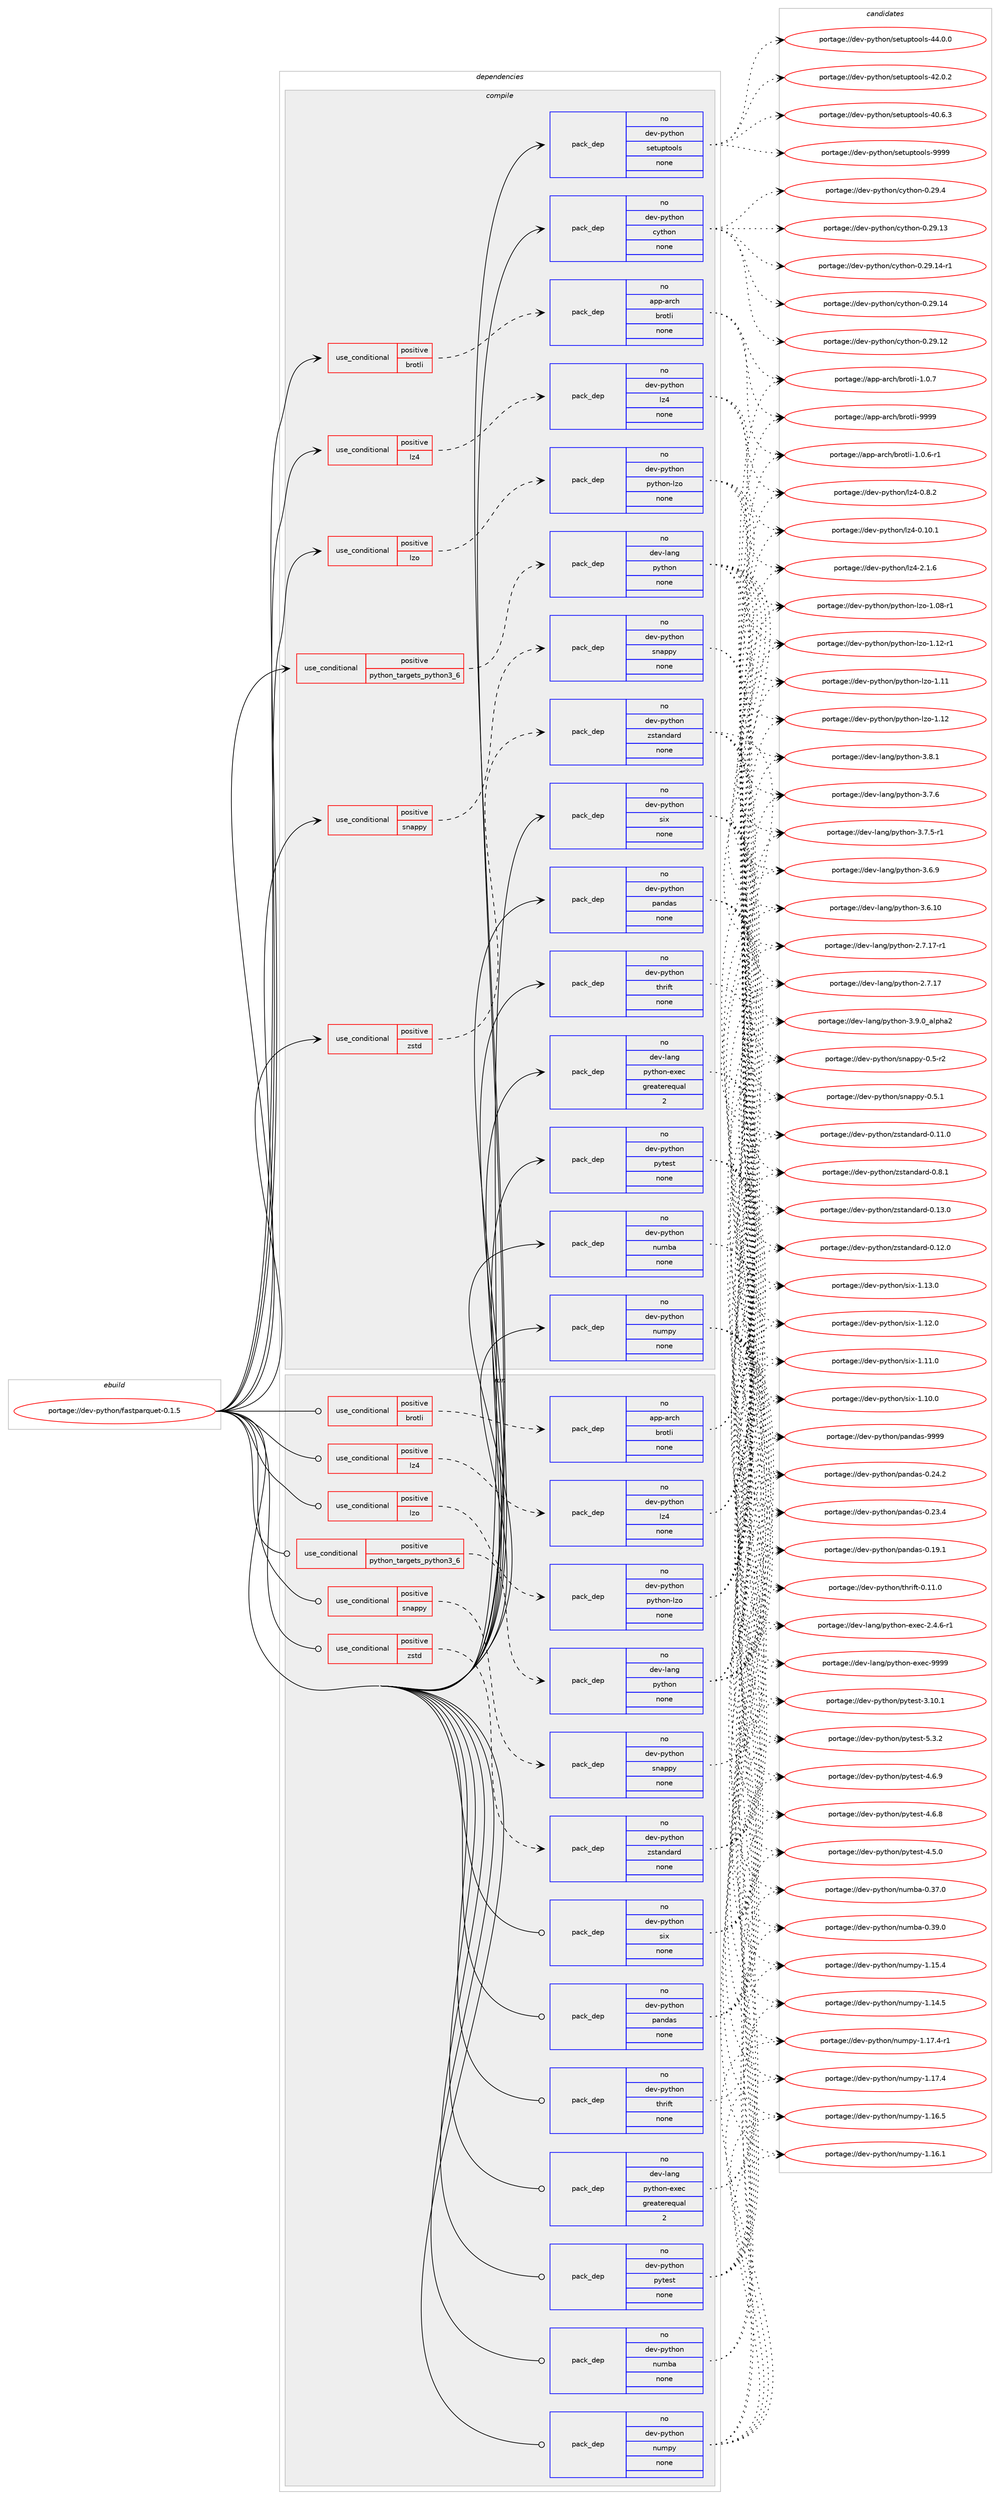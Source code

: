 digraph prolog {

# *************
# Graph options
# *************

newrank=true;
concentrate=true;
compound=true;
graph [rankdir=LR,fontname=Helvetica,fontsize=10,ranksep=1.5];#, ranksep=2.5, nodesep=0.2];
edge  [arrowhead=vee];
node  [fontname=Helvetica,fontsize=10];

# **********
# The ebuild
# **********

subgraph cluster_leftcol {
color=gray;
rank=same;
label=<<i>ebuild</i>>;
id [label="portage://dev-python/fastparquet-0.1.5", color=red, width=4, href="../dev-python/fastparquet-0.1.5.svg"];
}

# ****************
# The dependencies
# ****************

subgraph cluster_midcol {
color=gray;
label=<<i>dependencies</i>>;
subgraph cluster_compile {
fillcolor="#eeeeee";
style=filled;
label=<<i>compile</i>>;
subgraph cond116133 {
dependency461760 [label=<<TABLE BORDER="0" CELLBORDER="1" CELLSPACING="0" CELLPADDING="4"><TR><TD ROWSPAN="3" CELLPADDING="10">use_conditional</TD></TR><TR><TD>positive</TD></TR><TR><TD>brotli</TD></TR></TABLE>>, shape=none, color=red];
subgraph pack340637 {
dependency461761 [label=<<TABLE BORDER="0" CELLBORDER="1" CELLSPACING="0" CELLPADDING="4" WIDTH="220"><TR><TD ROWSPAN="6" CELLPADDING="30">pack_dep</TD></TR><TR><TD WIDTH="110">no</TD></TR><TR><TD>app-arch</TD></TR><TR><TD>brotli</TD></TR><TR><TD>none</TD></TR><TR><TD></TD></TR></TABLE>>, shape=none, color=blue];
}
dependency461760:e -> dependency461761:w [weight=20,style="dashed",arrowhead="vee"];
}
id:e -> dependency461760:w [weight=20,style="solid",arrowhead="vee"];
subgraph cond116134 {
dependency461762 [label=<<TABLE BORDER="0" CELLBORDER="1" CELLSPACING="0" CELLPADDING="4"><TR><TD ROWSPAN="3" CELLPADDING="10">use_conditional</TD></TR><TR><TD>positive</TD></TR><TR><TD>lz4</TD></TR></TABLE>>, shape=none, color=red];
subgraph pack340638 {
dependency461763 [label=<<TABLE BORDER="0" CELLBORDER="1" CELLSPACING="0" CELLPADDING="4" WIDTH="220"><TR><TD ROWSPAN="6" CELLPADDING="30">pack_dep</TD></TR><TR><TD WIDTH="110">no</TD></TR><TR><TD>dev-python</TD></TR><TR><TD>lz4</TD></TR><TR><TD>none</TD></TR><TR><TD></TD></TR></TABLE>>, shape=none, color=blue];
}
dependency461762:e -> dependency461763:w [weight=20,style="dashed",arrowhead="vee"];
}
id:e -> dependency461762:w [weight=20,style="solid",arrowhead="vee"];
subgraph cond116135 {
dependency461764 [label=<<TABLE BORDER="0" CELLBORDER="1" CELLSPACING="0" CELLPADDING="4"><TR><TD ROWSPAN="3" CELLPADDING="10">use_conditional</TD></TR><TR><TD>positive</TD></TR><TR><TD>lzo</TD></TR></TABLE>>, shape=none, color=red];
subgraph pack340639 {
dependency461765 [label=<<TABLE BORDER="0" CELLBORDER="1" CELLSPACING="0" CELLPADDING="4" WIDTH="220"><TR><TD ROWSPAN="6" CELLPADDING="30">pack_dep</TD></TR><TR><TD WIDTH="110">no</TD></TR><TR><TD>dev-python</TD></TR><TR><TD>python-lzo</TD></TR><TR><TD>none</TD></TR><TR><TD></TD></TR></TABLE>>, shape=none, color=blue];
}
dependency461764:e -> dependency461765:w [weight=20,style="dashed",arrowhead="vee"];
}
id:e -> dependency461764:w [weight=20,style="solid",arrowhead="vee"];
subgraph cond116136 {
dependency461766 [label=<<TABLE BORDER="0" CELLBORDER="1" CELLSPACING="0" CELLPADDING="4"><TR><TD ROWSPAN="3" CELLPADDING="10">use_conditional</TD></TR><TR><TD>positive</TD></TR><TR><TD>python_targets_python3_6</TD></TR></TABLE>>, shape=none, color=red];
subgraph pack340640 {
dependency461767 [label=<<TABLE BORDER="0" CELLBORDER="1" CELLSPACING="0" CELLPADDING="4" WIDTH="220"><TR><TD ROWSPAN="6" CELLPADDING="30">pack_dep</TD></TR><TR><TD WIDTH="110">no</TD></TR><TR><TD>dev-lang</TD></TR><TR><TD>python</TD></TR><TR><TD>none</TD></TR><TR><TD></TD></TR></TABLE>>, shape=none, color=blue];
}
dependency461766:e -> dependency461767:w [weight=20,style="dashed",arrowhead="vee"];
}
id:e -> dependency461766:w [weight=20,style="solid",arrowhead="vee"];
subgraph cond116137 {
dependency461768 [label=<<TABLE BORDER="0" CELLBORDER="1" CELLSPACING="0" CELLPADDING="4"><TR><TD ROWSPAN="3" CELLPADDING="10">use_conditional</TD></TR><TR><TD>positive</TD></TR><TR><TD>snappy</TD></TR></TABLE>>, shape=none, color=red];
subgraph pack340641 {
dependency461769 [label=<<TABLE BORDER="0" CELLBORDER="1" CELLSPACING="0" CELLPADDING="4" WIDTH="220"><TR><TD ROWSPAN="6" CELLPADDING="30">pack_dep</TD></TR><TR><TD WIDTH="110">no</TD></TR><TR><TD>dev-python</TD></TR><TR><TD>snappy</TD></TR><TR><TD>none</TD></TR><TR><TD></TD></TR></TABLE>>, shape=none, color=blue];
}
dependency461768:e -> dependency461769:w [weight=20,style="dashed",arrowhead="vee"];
}
id:e -> dependency461768:w [weight=20,style="solid",arrowhead="vee"];
subgraph cond116138 {
dependency461770 [label=<<TABLE BORDER="0" CELLBORDER="1" CELLSPACING="0" CELLPADDING="4"><TR><TD ROWSPAN="3" CELLPADDING="10">use_conditional</TD></TR><TR><TD>positive</TD></TR><TR><TD>zstd</TD></TR></TABLE>>, shape=none, color=red];
subgraph pack340642 {
dependency461771 [label=<<TABLE BORDER="0" CELLBORDER="1" CELLSPACING="0" CELLPADDING="4" WIDTH="220"><TR><TD ROWSPAN="6" CELLPADDING="30">pack_dep</TD></TR><TR><TD WIDTH="110">no</TD></TR><TR><TD>dev-python</TD></TR><TR><TD>zstandard</TD></TR><TR><TD>none</TD></TR><TR><TD></TD></TR></TABLE>>, shape=none, color=blue];
}
dependency461770:e -> dependency461771:w [weight=20,style="dashed",arrowhead="vee"];
}
id:e -> dependency461770:w [weight=20,style="solid",arrowhead="vee"];
subgraph pack340643 {
dependency461772 [label=<<TABLE BORDER="0" CELLBORDER="1" CELLSPACING="0" CELLPADDING="4" WIDTH="220"><TR><TD ROWSPAN="6" CELLPADDING="30">pack_dep</TD></TR><TR><TD WIDTH="110">no</TD></TR><TR><TD>dev-lang</TD></TR><TR><TD>python-exec</TD></TR><TR><TD>greaterequal</TD></TR><TR><TD>2</TD></TR></TABLE>>, shape=none, color=blue];
}
id:e -> dependency461772:w [weight=20,style="solid",arrowhead="vee"];
subgraph pack340644 {
dependency461773 [label=<<TABLE BORDER="0" CELLBORDER="1" CELLSPACING="0" CELLPADDING="4" WIDTH="220"><TR><TD ROWSPAN="6" CELLPADDING="30">pack_dep</TD></TR><TR><TD WIDTH="110">no</TD></TR><TR><TD>dev-python</TD></TR><TR><TD>cython</TD></TR><TR><TD>none</TD></TR><TR><TD></TD></TR></TABLE>>, shape=none, color=blue];
}
id:e -> dependency461773:w [weight=20,style="solid",arrowhead="vee"];
subgraph pack340645 {
dependency461774 [label=<<TABLE BORDER="0" CELLBORDER="1" CELLSPACING="0" CELLPADDING="4" WIDTH="220"><TR><TD ROWSPAN="6" CELLPADDING="30">pack_dep</TD></TR><TR><TD WIDTH="110">no</TD></TR><TR><TD>dev-python</TD></TR><TR><TD>numba</TD></TR><TR><TD>none</TD></TR><TR><TD></TD></TR></TABLE>>, shape=none, color=blue];
}
id:e -> dependency461774:w [weight=20,style="solid",arrowhead="vee"];
subgraph pack340646 {
dependency461775 [label=<<TABLE BORDER="0" CELLBORDER="1" CELLSPACING="0" CELLPADDING="4" WIDTH="220"><TR><TD ROWSPAN="6" CELLPADDING="30">pack_dep</TD></TR><TR><TD WIDTH="110">no</TD></TR><TR><TD>dev-python</TD></TR><TR><TD>numpy</TD></TR><TR><TD>none</TD></TR><TR><TD></TD></TR></TABLE>>, shape=none, color=blue];
}
id:e -> dependency461775:w [weight=20,style="solid",arrowhead="vee"];
subgraph pack340647 {
dependency461776 [label=<<TABLE BORDER="0" CELLBORDER="1" CELLSPACING="0" CELLPADDING="4" WIDTH="220"><TR><TD ROWSPAN="6" CELLPADDING="30">pack_dep</TD></TR><TR><TD WIDTH="110">no</TD></TR><TR><TD>dev-python</TD></TR><TR><TD>pandas</TD></TR><TR><TD>none</TD></TR><TR><TD></TD></TR></TABLE>>, shape=none, color=blue];
}
id:e -> dependency461776:w [weight=20,style="solid",arrowhead="vee"];
subgraph pack340648 {
dependency461777 [label=<<TABLE BORDER="0" CELLBORDER="1" CELLSPACING="0" CELLPADDING="4" WIDTH="220"><TR><TD ROWSPAN="6" CELLPADDING="30">pack_dep</TD></TR><TR><TD WIDTH="110">no</TD></TR><TR><TD>dev-python</TD></TR><TR><TD>pytest</TD></TR><TR><TD>none</TD></TR><TR><TD></TD></TR></TABLE>>, shape=none, color=blue];
}
id:e -> dependency461777:w [weight=20,style="solid",arrowhead="vee"];
subgraph pack340649 {
dependency461778 [label=<<TABLE BORDER="0" CELLBORDER="1" CELLSPACING="0" CELLPADDING="4" WIDTH="220"><TR><TD ROWSPAN="6" CELLPADDING="30">pack_dep</TD></TR><TR><TD WIDTH="110">no</TD></TR><TR><TD>dev-python</TD></TR><TR><TD>setuptools</TD></TR><TR><TD>none</TD></TR><TR><TD></TD></TR></TABLE>>, shape=none, color=blue];
}
id:e -> dependency461778:w [weight=20,style="solid",arrowhead="vee"];
subgraph pack340650 {
dependency461779 [label=<<TABLE BORDER="0" CELLBORDER="1" CELLSPACING="0" CELLPADDING="4" WIDTH="220"><TR><TD ROWSPAN="6" CELLPADDING="30">pack_dep</TD></TR><TR><TD WIDTH="110">no</TD></TR><TR><TD>dev-python</TD></TR><TR><TD>six</TD></TR><TR><TD>none</TD></TR><TR><TD></TD></TR></TABLE>>, shape=none, color=blue];
}
id:e -> dependency461779:w [weight=20,style="solid",arrowhead="vee"];
subgraph pack340651 {
dependency461780 [label=<<TABLE BORDER="0" CELLBORDER="1" CELLSPACING="0" CELLPADDING="4" WIDTH="220"><TR><TD ROWSPAN="6" CELLPADDING="30">pack_dep</TD></TR><TR><TD WIDTH="110">no</TD></TR><TR><TD>dev-python</TD></TR><TR><TD>thrift</TD></TR><TR><TD>none</TD></TR><TR><TD></TD></TR></TABLE>>, shape=none, color=blue];
}
id:e -> dependency461780:w [weight=20,style="solid",arrowhead="vee"];
}
subgraph cluster_compileandrun {
fillcolor="#eeeeee";
style=filled;
label=<<i>compile and run</i>>;
}
subgraph cluster_run {
fillcolor="#eeeeee";
style=filled;
label=<<i>run</i>>;
subgraph cond116139 {
dependency461781 [label=<<TABLE BORDER="0" CELLBORDER="1" CELLSPACING="0" CELLPADDING="4"><TR><TD ROWSPAN="3" CELLPADDING="10">use_conditional</TD></TR><TR><TD>positive</TD></TR><TR><TD>brotli</TD></TR></TABLE>>, shape=none, color=red];
subgraph pack340652 {
dependency461782 [label=<<TABLE BORDER="0" CELLBORDER="1" CELLSPACING="0" CELLPADDING="4" WIDTH="220"><TR><TD ROWSPAN="6" CELLPADDING="30">pack_dep</TD></TR><TR><TD WIDTH="110">no</TD></TR><TR><TD>app-arch</TD></TR><TR><TD>brotli</TD></TR><TR><TD>none</TD></TR><TR><TD></TD></TR></TABLE>>, shape=none, color=blue];
}
dependency461781:e -> dependency461782:w [weight=20,style="dashed",arrowhead="vee"];
}
id:e -> dependency461781:w [weight=20,style="solid",arrowhead="odot"];
subgraph cond116140 {
dependency461783 [label=<<TABLE BORDER="0" CELLBORDER="1" CELLSPACING="0" CELLPADDING="4"><TR><TD ROWSPAN="3" CELLPADDING="10">use_conditional</TD></TR><TR><TD>positive</TD></TR><TR><TD>lz4</TD></TR></TABLE>>, shape=none, color=red];
subgraph pack340653 {
dependency461784 [label=<<TABLE BORDER="0" CELLBORDER="1" CELLSPACING="0" CELLPADDING="4" WIDTH="220"><TR><TD ROWSPAN="6" CELLPADDING="30">pack_dep</TD></TR><TR><TD WIDTH="110">no</TD></TR><TR><TD>dev-python</TD></TR><TR><TD>lz4</TD></TR><TR><TD>none</TD></TR><TR><TD></TD></TR></TABLE>>, shape=none, color=blue];
}
dependency461783:e -> dependency461784:w [weight=20,style="dashed",arrowhead="vee"];
}
id:e -> dependency461783:w [weight=20,style="solid",arrowhead="odot"];
subgraph cond116141 {
dependency461785 [label=<<TABLE BORDER="0" CELLBORDER="1" CELLSPACING="0" CELLPADDING="4"><TR><TD ROWSPAN="3" CELLPADDING="10">use_conditional</TD></TR><TR><TD>positive</TD></TR><TR><TD>lzo</TD></TR></TABLE>>, shape=none, color=red];
subgraph pack340654 {
dependency461786 [label=<<TABLE BORDER="0" CELLBORDER="1" CELLSPACING="0" CELLPADDING="4" WIDTH="220"><TR><TD ROWSPAN="6" CELLPADDING="30">pack_dep</TD></TR><TR><TD WIDTH="110">no</TD></TR><TR><TD>dev-python</TD></TR><TR><TD>python-lzo</TD></TR><TR><TD>none</TD></TR><TR><TD></TD></TR></TABLE>>, shape=none, color=blue];
}
dependency461785:e -> dependency461786:w [weight=20,style="dashed",arrowhead="vee"];
}
id:e -> dependency461785:w [weight=20,style="solid",arrowhead="odot"];
subgraph cond116142 {
dependency461787 [label=<<TABLE BORDER="0" CELLBORDER="1" CELLSPACING="0" CELLPADDING="4"><TR><TD ROWSPAN="3" CELLPADDING="10">use_conditional</TD></TR><TR><TD>positive</TD></TR><TR><TD>python_targets_python3_6</TD></TR></TABLE>>, shape=none, color=red];
subgraph pack340655 {
dependency461788 [label=<<TABLE BORDER="0" CELLBORDER="1" CELLSPACING="0" CELLPADDING="4" WIDTH="220"><TR><TD ROWSPAN="6" CELLPADDING="30">pack_dep</TD></TR><TR><TD WIDTH="110">no</TD></TR><TR><TD>dev-lang</TD></TR><TR><TD>python</TD></TR><TR><TD>none</TD></TR><TR><TD></TD></TR></TABLE>>, shape=none, color=blue];
}
dependency461787:e -> dependency461788:w [weight=20,style="dashed",arrowhead="vee"];
}
id:e -> dependency461787:w [weight=20,style="solid",arrowhead="odot"];
subgraph cond116143 {
dependency461789 [label=<<TABLE BORDER="0" CELLBORDER="1" CELLSPACING="0" CELLPADDING="4"><TR><TD ROWSPAN="3" CELLPADDING="10">use_conditional</TD></TR><TR><TD>positive</TD></TR><TR><TD>snappy</TD></TR></TABLE>>, shape=none, color=red];
subgraph pack340656 {
dependency461790 [label=<<TABLE BORDER="0" CELLBORDER="1" CELLSPACING="0" CELLPADDING="4" WIDTH="220"><TR><TD ROWSPAN="6" CELLPADDING="30">pack_dep</TD></TR><TR><TD WIDTH="110">no</TD></TR><TR><TD>dev-python</TD></TR><TR><TD>snappy</TD></TR><TR><TD>none</TD></TR><TR><TD></TD></TR></TABLE>>, shape=none, color=blue];
}
dependency461789:e -> dependency461790:w [weight=20,style="dashed",arrowhead="vee"];
}
id:e -> dependency461789:w [weight=20,style="solid",arrowhead="odot"];
subgraph cond116144 {
dependency461791 [label=<<TABLE BORDER="0" CELLBORDER="1" CELLSPACING="0" CELLPADDING="4"><TR><TD ROWSPAN="3" CELLPADDING="10">use_conditional</TD></TR><TR><TD>positive</TD></TR><TR><TD>zstd</TD></TR></TABLE>>, shape=none, color=red];
subgraph pack340657 {
dependency461792 [label=<<TABLE BORDER="0" CELLBORDER="1" CELLSPACING="0" CELLPADDING="4" WIDTH="220"><TR><TD ROWSPAN="6" CELLPADDING="30">pack_dep</TD></TR><TR><TD WIDTH="110">no</TD></TR><TR><TD>dev-python</TD></TR><TR><TD>zstandard</TD></TR><TR><TD>none</TD></TR><TR><TD></TD></TR></TABLE>>, shape=none, color=blue];
}
dependency461791:e -> dependency461792:w [weight=20,style="dashed",arrowhead="vee"];
}
id:e -> dependency461791:w [weight=20,style="solid",arrowhead="odot"];
subgraph pack340658 {
dependency461793 [label=<<TABLE BORDER="0" CELLBORDER="1" CELLSPACING="0" CELLPADDING="4" WIDTH="220"><TR><TD ROWSPAN="6" CELLPADDING="30">pack_dep</TD></TR><TR><TD WIDTH="110">no</TD></TR><TR><TD>dev-lang</TD></TR><TR><TD>python-exec</TD></TR><TR><TD>greaterequal</TD></TR><TR><TD>2</TD></TR></TABLE>>, shape=none, color=blue];
}
id:e -> dependency461793:w [weight=20,style="solid",arrowhead="odot"];
subgraph pack340659 {
dependency461794 [label=<<TABLE BORDER="0" CELLBORDER="1" CELLSPACING="0" CELLPADDING="4" WIDTH="220"><TR><TD ROWSPAN="6" CELLPADDING="30">pack_dep</TD></TR><TR><TD WIDTH="110">no</TD></TR><TR><TD>dev-python</TD></TR><TR><TD>numba</TD></TR><TR><TD>none</TD></TR><TR><TD></TD></TR></TABLE>>, shape=none, color=blue];
}
id:e -> dependency461794:w [weight=20,style="solid",arrowhead="odot"];
subgraph pack340660 {
dependency461795 [label=<<TABLE BORDER="0" CELLBORDER="1" CELLSPACING="0" CELLPADDING="4" WIDTH="220"><TR><TD ROWSPAN="6" CELLPADDING="30">pack_dep</TD></TR><TR><TD WIDTH="110">no</TD></TR><TR><TD>dev-python</TD></TR><TR><TD>numpy</TD></TR><TR><TD>none</TD></TR><TR><TD></TD></TR></TABLE>>, shape=none, color=blue];
}
id:e -> dependency461795:w [weight=20,style="solid",arrowhead="odot"];
subgraph pack340661 {
dependency461796 [label=<<TABLE BORDER="0" CELLBORDER="1" CELLSPACING="0" CELLPADDING="4" WIDTH="220"><TR><TD ROWSPAN="6" CELLPADDING="30">pack_dep</TD></TR><TR><TD WIDTH="110">no</TD></TR><TR><TD>dev-python</TD></TR><TR><TD>pandas</TD></TR><TR><TD>none</TD></TR><TR><TD></TD></TR></TABLE>>, shape=none, color=blue];
}
id:e -> dependency461796:w [weight=20,style="solid",arrowhead="odot"];
subgraph pack340662 {
dependency461797 [label=<<TABLE BORDER="0" CELLBORDER="1" CELLSPACING="0" CELLPADDING="4" WIDTH="220"><TR><TD ROWSPAN="6" CELLPADDING="30">pack_dep</TD></TR><TR><TD WIDTH="110">no</TD></TR><TR><TD>dev-python</TD></TR><TR><TD>pytest</TD></TR><TR><TD>none</TD></TR><TR><TD></TD></TR></TABLE>>, shape=none, color=blue];
}
id:e -> dependency461797:w [weight=20,style="solid",arrowhead="odot"];
subgraph pack340663 {
dependency461798 [label=<<TABLE BORDER="0" CELLBORDER="1" CELLSPACING="0" CELLPADDING="4" WIDTH="220"><TR><TD ROWSPAN="6" CELLPADDING="30">pack_dep</TD></TR><TR><TD WIDTH="110">no</TD></TR><TR><TD>dev-python</TD></TR><TR><TD>six</TD></TR><TR><TD>none</TD></TR><TR><TD></TD></TR></TABLE>>, shape=none, color=blue];
}
id:e -> dependency461798:w [weight=20,style="solid",arrowhead="odot"];
subgraph pack340664 {
dependency461799 [label=<<TABLE BORDER="0" CELLBORDER="1" CELLSPACING="0" CELLPADDING="4" WIDTH="220"><TR><TD ROWSPAN="6" CELLPADDING="30">pack_dep</TD></TR><TR><TD WIDTH="110">no</TD></TR><TR><TD>dev-python</TD></TR><TR><TD>thrift</TD></TR><TR><TD>none</TD></TR><TR><TD></TD></TR></TABLE>>, shape=none, color=blue];
}
id:e -> dependency461799:w [weight=20,style="solid",arrowhead="odot"];
}
}

# **************
# The candidates
# **************

subgraph cluster_choices {
rank=same;
color=gray;
label=<<i>candidates</i>>;

subgraph choice340637 {
color=black;
nodesep=1;
choice9711211245971149910447981141111161081054557575757 [label="portage://app-arch/brotli-9999", color=red, width=4,href="../app-arch/brotli-9999.svg"];
choice971121124597114991044798114111116108105454946484655 [label="portage://app-arch/brotli-1.0.7", color=red, width=4,href="../app-arch/brotli-1.0.7.svg"];
choice9711211245971149910447981141111161081054549464846544511449 [label="portage://app-arch/brotli-1.0.6-r1", color=red, width=4,href="../app-arch/brotli-1.0.6-r1.svg"];
dependency461761:e -> choice9711211245971149910447981141111161081054557575757:w [style=dotted,weight="100"];
dependency461761:e -> choice971121124597114991044798114111116108105454946484655:w [style=dotted,weight="100"];
dependency461761:e -> choice9711211245971149910447981141111161081054549464846544511449:w [style=dotted,weight="100"];
}
subgraph choice340638 {
color=black;
nodesep=1;
choice100101118451121211161041111104710812252455046494654 [label="portage://dev-python/lz4-2.1.6", color=red, width=4,href="../dev-python/lz4-2.1.6.svg"];
choice100101118451121211161041111104710812252454846564650 [label="portage://dev-python/lz4-0.8.2", color=red, width=4,href="../dev-python/lz4-0.8.2.svg"];
choice10010111845112121116104111110471081225245484649484649 [label="portage://dev-python/lz4-0.10.1", color=red, width=4,href="../dev-python/lz4-0.10.1.svg"];
dependency461763:e -> choice100101118451121211161041111104710812252455046494654:w [style=dotted,weight="100"];
dependency461763:e -> choice100101118451121211161041111104710812252454846564650:w [style=dotted,weight="100"];
dependency461763:e -> choice10010111845112121116104111110471081225245484649484649:w [style=dotted,weight="100"];
}
subgraph choice340639 {
color=black;
nodesep=1;
choice10010111845112121116104111110471121211161041111104510812211145494649504511449 [label="portage://dev-python/python-lzo-1.12-r1", color=red, width=4,href="../dev-python/python-lzo-1.12-r1.svg"];
choice1001011184511212111610411111047112121116104111110451081221114549464950 [label="portage://dev-python/python-lzo-1.12", color=red, width=4,href="../dev-python/python-lzo-1.12.svg"];
choice1001011184511212111610411111047112121116104111110451081221114549464949 [label="portage://dev-python/python-lzo-1.11", color=red, width=4,href="../dev-python/python-lzo-1.11.svg"];
choice10010111845112121116104111110471121211161041111104510812211145494648564511449 [label="portage://dev-python/python-lzo-1.08-r1", color=red, width=4,href="../dev-python/python-lzo-1.08-r1.svg"];
dependency461765:e -> choice10010111845112121116104111110471121211161041111104510812211145494649504511449:w [style=dotted,weight="100"];
dependency461765:e -> choice1001011184511212111610411111047112121116104111110451081221114549464950:w [style=dotted,weight="100"];
dependency461765:e -> choice1001011184511212111610411111047112121116104111110451081221114549464949:w [style=dotted,weight="100"];
dependency461765:e -> choice10010111845112121116104111110471121211161041111104510812211145494648564511449:w [style=dotted,weight="100"];
}
subgraph choice340640 {
color=black;
nodesep=1;
choice10010111845108971101034711212111610411111045514657464895971081121049750 [label="portage://dev-lang/python-3.9.0_alpha2", color=red, width=4,href="../dev-lang/python-3.9.0_alpha2.svg"];
choice100101118451089711010347112121116104111110455146564649 [label="portage://dev-lang/python-3.8.1", color=red, width=4,href="../dev-lang/python-3.8.1.svg"];
choice100101118451089711010347112121116104111110455146554654 [label="portage://dev-lang/python-3.7.6", color=red, width=4,href="../dev-lang/python-3.7.6.svg"];
choice1001011184510897110103471121211161041111104551465546534511449 [label="portage://dev-lang/python-3.7.5-r1", color=red, width=4,href="../dev-lang/python-3.7.5-r1.svg"];
choice100101118451089711010347112121116104111110455146544657 [label="portage://dev-lang/python-3.6.9", color=red, width=4,href="../dev-lang/python-3.6.9.svg"];
choice10010111845108971101034711212111610411111045514654464948 [label="portage://dev-lang/python-3.6.10", color=red, width=4,href="../dev-lang/python-3.6.10.svg"];
choice100101118451089711010347112121116104111110455046554649554511449 [label="portage://dev-lang/python-2.7.17-r1", color=red, width=4,href="../dev-lang/python-2.7.17-r1.svg"];
choice10010111845108971101034711212111610411111045504655464955 [label="portage://dev-lang/python-2.7.17", color=red, width=4,href="../dev-lang/python-2.7.17.svg"];
dependency461767:e -> choice10010111845108971101034711212111610411111045514657464895971081121049750:w [style=dotted,weight="100"];
dependency461767:e -> choice100101118451089711010347112121116104111110455146564649:w [style=dotted,weight="100"];
dependency461767:e -> choice100101118451089711010347112121116104111110455146554654:w [style=dotted,weight="100"];
dependency461767:e -> choice1001011184510897110103471121211161041111104551465546534511449:w [style=dotted,weight="100"];
dependency461767:e -> choice100101118451089711010347112121116104111110455146544657:w [style=dotted,weight="100"];
dependency461767:e -> choice10010111845108971101034711212111610411111045514654464948:w [style=dotted,weight="100"];
dependency461767:e -> choice100101118451089711010347112121116104111110455046554649554511449:w [style=dotted,weight="100"];
dependency461767:e -> choice10010111845108971101034711212111610411111045504655464955:w [style=dotted,weight="100"];
}
subgraph choice340641 {
color=black;
nodesep=1;
choice100101118451121211161041111104711511097112112121454846534649 [label="portage://dev-python/snappy-0.5.1", color=red, width=4,href="../dev-python/snappy-0.5.1.svg"];
choice100101118451121211161041111104711511097112112121454846534511450 [label="portage://dev-python/snappy-0.5-r2", color=red, width=4,href="../dev-python/snappy-0.5-r2.svg"];
dependency461769:e -> choice100101118451121211161041111104711511097112112121454846534649:w [style=dotted,weight="100"];
dependency461769:e -> choice100101118451121211161041111104711511097112112121454846534511450:w [style=dotted,weight="100"];
}
subgraph choice340642 {
color=black;
nodesep=1;
choice10010111845112121116104111110471221151169711010097114100454846564649 [label="portage://dev-python/zstandard-0.8.1", color=red, width=4,href="../dev-python/zstandard-0.8.1.svg"];
choice1001011184511212111610411111047122115116971101009711410045484649514648 [label="portage://dev-python/zstandard-0.13.0", color=red, width=4,href="../dev-python/zstandard-0.13.0.svg"];
choice1001011184511212111610411111047122115116971101009711410045484649504648 [label="portage://dev-python/zstandard-0.12.0", color=red, width=4,href="../dev-python/zstandard-0.12.0.svg"];
choice1001011184511212111610411111047122115116971101009711410045484649494648 [label="portage://dev-python/zstandard-0.11.0", color=red, width=4,href="../dev-python/zstandard-0.11.0.svg"];
dependency461771:e -> choice10010111845112121116104111110471221151169711010097114100454846564649:w [style=dotted,weight="100"];
dependency461771:e -> choice1001011184511212111610411111047122115116971101009711410045484649514648:w [style=dotted,weight="100"];
dependency461771:e -> choice1001011184511212111610411111047122115116971101009711410045484649504648:w [style=dotted,weight="100"];
dependency461771:e -> choice1001011184511212111610411111047122115116971101009711410045484649494648:w [style=dotted,weight="100"];
}
subgraph choice340643 {
color=black;
nodesep=1;
choice10010111845108971101034711212111610411111045101120101994557575757 [label="portage://dev-lang/python-exec-9999", color=red, width=4,href="../dev-lang/python-exec-9999.svg"];
choice10010111845108971101034711212111610411111045101120101994550465246544511449 [label="portage://dev-lang/python-exec-2.4.6-r1", color=red, width=4,href="../dev-lang/python-exec-2.4.6-r1.svg"];
dependency461772:e -> choice10010111845108971101034711212111610411111045101120101994557575757:w [style=dotted,weight="100"];
dependency461772:e -> choice10010111845108971101034711212111610411111045101120101994550465246544511449:w [style=dotted,weight="100"];
}
subgraph choice340644 {
color=black;
nodesep=1;
choice10010111845112121116104111110479912111610411111045484650574652 [label="portage://dev-python/cython-0.29.4", color=red, width=4,href="../dev-python/cython-0.29.4.svg"];
choice10010111845112121116104111110479912111610411111045484650574649524511449 [label="portage://dev-python/cython-0.29.14-r1", color=red, width=4,href="../dev-python/cython-0.29.14-r1.svg"];
choice1001011184511212111610411111047991211161041111104548465057464952 [label="portage://dev-python/cython-0.29.14", color=red, width=4,href="../dev-python/cython-0.29.14.svg"];
choice1001011184511212111610411111047991211161041111104548465057464951 [label="portage://dev-python/cython-0.29.13", color=red, width=4,href="../dev-python/cython-0.29.13.svg"];
choice1001011184511212111610411111047991211161041111104548465057464950 [label="portage://dev-python/cython-0.29.12", color=red, width=4,href="../dev-python/cython-0.29.12.svg"];
dependency461773:e -> choice10010111845112121116104111110479912111610411111045484650574652:w [style=dotted,weight="100"];
dependency461773:e -> choice10010111845112121116104111110479912111610411111045484650574649524511449:w [style=dotted,weight="100"];
dependency461773:e -> choice1001011184511212111610411111047991211161041111104548465057464952:w [style=dotted,weight="100"];
dependency461773:e -> choice1001011184511212111610411111047991211161041111104548465057464951:w [style=dotted,weight="100"];
dependency461773:e -> choice1001011184511212111610411111047991211161041111104548465057464950:w [style=dotted,weight="100"];
}
subgraph choice340645 {
color=black;
nodesep=1;
choice1001011184511212111610411111047110117109989745484651574648 [label="portage://dev-python/numba-0.39.0", color=red, width=4,href="../dev-python/numba-0.39.0.svg"];
choice1001011184511212111610411111047110117109989745484651554648 [label="portage://dev-python/numba-0.37.0", color=red, width=4,href="../dev-python/numba-0.37.0.svg"];
dependency461774:e -> choice1001011184511212111610411111047110117109989745484651574648:w [style=dotted,weight="100"];
dependency461774:e -> choice1001011184511212111610411111047110117109989745484651554648:w [style=dotted,weight="100"];
}
subgraph choice340646 {
color=black;
nodesep=1;
choice1001011184511212111610411111047110117109112121454946495546524511449 [label="portage://dev-python/numpy-1.17.4-r1", color=red, width=4,href="../dev-python/numpy-1.17.4-r1.svg"];
choice100101118451121211161041111104711011710911212145494649554652 [label="portage://dev-python/numpy-1.17.4", color=red, width=4,href="../dev-python/numpy-1.17.4.svg"];
choice100101118451121211161041111104711011710911212145494649544653 [label="portage://dev-python/numpy-1.16.5", color=red, width=4,href="../dev-python/numpy-1.16.5.svg"];
choice100101118451121211161041111104711011710911212145494649544649 [label="portage://dev-python/numpy-1.16.1", color=red, width=4,href="../dev-python/numpy-1.16.1.svg"];
choice100101118451121211161041111104711011710911212145494649534652 [label="portage://dev-python/numpy-1.15.4", color=red, width=4,href="../dev-python/numpy-1.15.4.svg"];
choice100101118451121211161041111104711011710911212145494649524653 [label="portage://dev-python/numpy-1.14.5", color=red, width=4,href="../dev-python/numpy-1.14.5.svg"];
dependency461775:e -> choice1001011184511212111610411111047110117109112121454946495546524511449:w [style=dotted,weight="100"];
dependency461775:e -> choice100101118451121211161041111104711011710911212145494649554652:w [style=dotted,weight="100"];
dependency461775:e -> choice100101118451121211161041111104711011710911212145494649544653:w [style=dotted,weight="100"];
dependency461775:e -> choice100101118451121211161041111104711011710911212145494649544649:w [style=dotted,weight="100"];
dependency461775:e -> choice100101118451121211161041111104711011710911212145494649534652:w [style=dotted,weight="100"];
dependency461775:e -> choice100101118451121211161041111104711011710911212145494649524653:w [style=dotted,weight="100"];
}
subgraph choice340647 {
color=black;
nodesep=1;
choice100101118451121211161041111104711297110100971154557575757 [label="portage://dev-python/pandas-9999", color=red, width=4,href="../dev-python/pandas-9999.svg"];
choice1001011184511212111610411111047112971101009711545484650524650 [label="portage://dev-python/pandas-0.24.2", color=red, width=4,href="../dev-python/pandas-0.24.2.svg"];
choice1001011184511212111610411111047112971101009711545484650514652 [label="portage://dev-python/pandas-0.23.4", color=red, width=4,href="../dev-python/pandas-0.23.4.svg"];
choice1001011184511212111610411111047112971101009711545484649574649 [label="portage://dev-python/pandas-0.19.1", color=red, width=4,href="../dev-python/pandas-0.19.1.svg"];
dependency461776:e -> choice100101118451121211161041111104711297110100971154557575757:w [style=dotted,weight="100"];
dependency461776:e -> choice1001011184511212111610411111047112971101009711545484650524650:w [style=dotted,weight="100"];
dependency461776:e -> choice1001011184511212111610411111047112971101009711545484650514652:w [style=dotted,weight="100"];
dependency461776:e -> choice1001011184511212111610411111047112971101009711545484649574649:w [style=dotted,weight="100"];
}
subgraph choice340648 {
color=black;
nodesep=1;
choice1001011184511212111610411111047112121116101115116455346514650 [label="portage://dev-python/pytest-5.3.2", color=red, width=4,href="../dev-python/pytest-5.3.2.svg"];
choice1001011184511212111610411111047112121116101115116455246544657 [label="portage://dev-python/pytest-4.6.9", color=red, width=4,href="../dev-python/pytest-4.6.9.svg"];
choice1001011184511212111610411111047112121116101115116455246544656 [label="portage://dev-python/pytest-4.6.8", color=red, width=4,href="../dev-python/pytest-4.6.8.svg"];
choice1001011184511212111610411111047112121116101115116455246534648 [label="portage://dev-python/pytest-4.5.0", color=red, width=4,href="../dev-python/pytest-4.5.0.svg"];
choice100101118451121211161041111104711212111610111511645514649484649 [label="portage://dev-python/pytest-3.10.1", color=red, width=4,href="../dev-python/pytest-3.10.1.svg"];
dependency461777:e -> choice1001011184511212111610411111047112121116101115116455346514650:w [style=dotted,weight="100"];
dependency461777:e -> choice1001011184511212111610411111047112121116101115116455246544657:w [style=dotted,weight="100"];
dependency461777:e -> choice1001011184511212111610411111047112121116101115116455246544656:w [style=dotted,weight="100"];
dependency461777:e -> choice1001011184511212111610411111047112121116101115116455246534648:w [style=dotted,weight="100"];
dependency461777:e -> choice100101118451121211161041111104711212111610111511645514649484649:w [style=dotted,weight="100"];
}
subgraph choice340649 {
color=black;
nodesep=1;
choice10010111845112121116104111110471151011161171121161111111081154557575757 [label="portage://dev-python/setuptools-9999", color=red, width=4,href="../dev-python/setuptools-9999.svg"];
choice100101118451121211161041111104711510111611711211611111110811545525246484648 [label="portage://dev-python/setuptools-44.0.0", color=red, width=4,href="../dev-python/setuptools-44.0.0.svg"];
choice100101118451121211161041111104711510111611711211611111110811545525046484650 [label="portage://dev-python/setuptools-42.0.2", color=red, width=4,href="../dev-python/setuptools-42.0.2.svg"];
choice100101118451121211161041111104711510111611711211611111110811545524846544651 [label="portage://dev-python/setuptools-40.6.3", color=red, width=4,href="../dev-python/setuptools-40.6.3.svg"];
dependency461778:e -> choice10010111845112121116104111110471151011161171121161111111081154557575757:w [style=dotted,weight="100"];
dependency461778:e -> choice100101118451121211161041111104711510111611711211611111110811545525246484648:w [style=dotted,weight="100"];
dependency461778:e -> choice100101118451121211161041111104711510111611711211611111110811545525046484650:w [style=dotted,weight="100"];
dependency461778:e -> choice100101118451121211161041111104711510111611711211611111110811545524846544651:w [style=dotted,weight="100"];
}
subgraph choice340650 {
color=black;
nodesep=1;
choice100101118451121211161041111104711510512045494649514648 [label="portage://dev-python/six-1.13.0", color=red, width=4,href="../dev-python/six-1.13.0.svg"];
choice100101118451121211161041111104711510512045494649504648 [label="portage://dev-python/six-1.12.0", color=red, width=4,href="../dev-python/six-1.12.0.svg"];
choice100101118451121211161041111104711510512045494649494648 [label="portage://dev-python/six-1.11.0", color=red, width=4,href="../dev-python/six-1.11.0.svg"];
choice100101118451121211161041111104711510512045494649484648 [label="portage://dev-python/six-1.10.0", color=red, width=4,href="../dev-python/six-1.10.0.svg"];
dependency461779:e -> choice100101118451121211161041111104711510512045494649514648:w [style=dotted,weight="100"];
dependency461779:e -> choice100101118451121211161041111104711510512045494649504648:w [style=dotted,weight="100"];
dependency461779:e -> choice100101118451121211161041111104711510512045494649494648:w [style=dotted,weight="100"];
dependency461779:e -> choice100101118451121211161041111104711510512045494649484648:w [style=dotted,weight="100"];
}
subgraph choice340651 {
color=black;
nodesep=1;
choice100101118451121211161041111104711610411410510211645484649494648 [label="portage://dev-python/thrift-0.11.0", color=red, width=4,href="../dev-python/thrift-0.11.0.svg"];
dependency461780:e -> choice100101118451121211161041111104711610411410510211645484649494648:w [style=dotted,weight="100"];
}
subgraph choice340652 {
color=black;
nodesep=1;
choice9711211245971149910447981141111161081054557575757 [label="portage://app-arch/brotli-9999", color=red, width=4,href="../app-arch/brotli-9999.svg"];
choice971121124597114991044798114111116108105454946484655 [label="portage://app-arch/brotli-1.0.7", color=red, width=4,href="../app-arch/brotli-1.0.7.svg"];
choice9711211245971149910447981141111161081054549464846544511449 [label="portage://app-arch/brotli-1.0.6-r1", color=red, width=4,href="../app-arch/brotli-1.0.6-r1.svg"];
dependency461782:e -> choice9711211245971149910447981141111161081054557575757:w [style=dotted,weight="100"];
dependency461782:e -> choice971121124597114991044798114111116108105454946484655:w [style=dotted,weight="100"];
dependency461782:e -> choice9711211245971149910447981141111161081054549464846544511449:w [style=dotted,weight="100"];
}
subgraph choice340653 {
color=black;
nodesep=1;
choice100101118451121211161041111104710812252455046494654 [label="portage://dev-python/lz4-2.1.6", color=red, width=4,href="../dev-python/lz4-2.1.6.svg"];
choice100101118451121211161041111104710812252454846564650 [label="portage://dev-python/lz4-0.8.2", color=red, width=4,href="../dev-python/lz4-0.8.2.svg"];
choice10010111845112121116104111110471081225245484649484649 [label="portage://dev-python/lz4-0.10.1", color=red, width=4,href="../dev-python/lz4-0.10.1.svg"];
dependency461784:e -> choice100101118451121211161041111104710812252455046494654:w [style=dotted,weight="100"];
dependency461784:e -> choice100101118451121211161041111104710812252454846564650:w [style=dotted,weight="100"];
dependency461784:e -> choice10010111845112121116104111110471081225245484649484649:w [style=dotted,weight="100"];
}
subgraph choice340654 {
color=black;
nodesep=1;
choice10010111845112121116104111110471121211161041111104510812211145494649504511449 [label="portage://dev-python/python-lzo-1.12-r1", color=red, width=4,href="../dev-python/python-lzo-1.12-r1.svg"];
choice1001011184511212111610411111047112121116104111110451081221114549464950 [label="portage://dev-python/python-lzo-1.12", color=red, width=4,href="../dev-python/python-lzo-1.12.svg"];
choice1001011184511212111610411111047112121116104111110451081221114549464949 [label="portage://dev-python/python-lzo-1.11", color=red, width=4,href="../dev-python/python-lzo-1.11.svg"];
choice10010111845112121116104111110471121211161041111104510812211145494648564511449 [label="portage://dev-python/python-lzo-1.08-r1", color=red, width=4,href="../dev-python/python-lzo-1.08-r1.svg"];
dependency461786:e -> choice10010111845112121116104111110471121211161041111104510812211145494649504511449:w [style=dotted,weight="100"];
dependency461786:e -> choice1001011184511212111610411111047112121116104111110451081221114549464950:w [style=dotted,weight="100"];
dependency461786:e -> choice1001011184511212111610411111047112121116104111110451081221114549464949:w [style=dotted,weight="100"];
dependency461786:e -> choice10010111845112121116104111110471121211161041111104510812211145494648564511449:w [style=dotted,weight="100"];
}
subgraph choice340655 {
color=black;
nodesep=1;
choice10010111845108971101034711212111610411111045514657464895971081121049750 [label="portage://dev-lang/python-3.9.0_alpha2", color=red, width=4,href="../dev-lang/python-3.9.0_alpha2.svg"];
choice100101118451089711010347112121116104111110455146564649 [label="portage://dev-lang/python-3.8.1", color=red, width=4,href="../dev-lang/python-3.8.1.svg"];
choice100101118451089711010347112121116104111110455146554654 [label="portage://dev-lang/python-3.7.6", color=red, width=4,href="../dev-lang/python-3.7.6.svg"];
choice1001011184510897110103471121211161041111104551465546534511449 [label="portage://dev-lang/python-3.7.5-r1", color=red, width=4,href="../dev-lang/python-3.7.5-r1.svg"];
choice100101118451089711010347112121116104111110455146544657 [label="portage://dev-lang/python-3.6.9", color=red, width=4,href="../dev-lang/python-3.6.9.svg"];
choice10010111845108971101034711212111610411111045514654464948 [label="portage://dev-lang/python-3.6.10", color=red, width=4,href="../dev-lang/python-3.6.10.svg"];
choice100101118451089711010347112121116104111110455046554649554511449 [label="portage://dev-lang/python-2.7.17-r1", color=red, width=4,href="../dev-lang/python-2.7.17-r1.svg"];
choice10010111845108971101034711212111610411111045504655464955 [label="portage://dev-lang/python-2.7.17", color=red, width=4,href="../dev-lang/python-2.7.17.svg"];
dependency461788:e -> choice10010111845108971101034711212111610411111045514657464895971081121049750:w [style=dotted,weight="100"];
dependency461788:e -> choice100101118451089711010347112121116104111110455146564649:w [style=dotted,weight="100"];
dependency461788:e -> choice100101118451089711010347112121116104111110455146554654:w [style=dotted,weight="100"];
dependency461788:e -> choice1001011184510897110103471121211161041111104551465546534511449:w [style=dotted,weight="100"];
dependency461788:e -> choice100101118451089711010347112121116104111110455146544657:w [style=dotted,weight="100"];
dependency461788:e -> choice10010111845108971101034711212111610411111045514654464948:w [style=dotted,weight="100"];
dependency461788:e -> choice100101118451089711010347112121116104111110455046554649554511449:w [style=dotted,weight="100"];
dependency461788:e -> choice10010111845108971101034711212111610411111045504655464955:w [style=dotted,weight="100"];
}
subgraph choice340656 {
color=black;
nodesep=1;
choice100101118451121211161041111104711511097112112121454846534649 [label="portage://dev-python/snappy-0.5.1", color=red, width=4,href="../dev-python/snappy-0.5.1.svg"];
choice100101118451121211161041111104711511097112112121454846534511450 [label="portage://dev-python/snappy-0.5-r2", color=red, width=4,href="../dev-python/snappy-0.5-r2.svg"];
dependency461790:e -> choice100101118451121211161041111104711511097112112121454846534649:w [style=dotted,weight="100"];
dependency461790:e -> choice100101118451121211161041111104711511097112112121454846534511450:w [style=dotted,weight="100"];
}
subgraph choice340657 {
color=black;
nodesep=1;
choice10010111845112121116104111110471221151169711010097114100454846564649 [label="portage://dev-python/zstandard-0.8.1", color=red, width=4,href="../dev-python/zstandard-0.8.1.svg"];
choice1001011184511212111610411111047122115116971101009711410045484649514648 [label="portage://dev-python/zstandard-0.13.0", color=red, width=4,href="../dev-python/zstandard-0.13.0.svg"];
choice1001011184511212111610411111047122115116971101009711410045484649504648 [label="portage://dev-python/zstandard-0.12.0", color=red, width=4,href="../dev-python/zstandard-0.12.0.svg"];
choice1001011184511212111610411111047122115116971101009711410045484649494648 [label="portage://dev-python/zstandard-0.11.0", color=red, width=4,href="../dev-python/zstandard-0.11.0.svg"];
dependency461792:e -> choice10010111845112121116104111110471221151169711010097114100454846564649:w [style=dotted,weight="100"];
dependency461792:e -> choice1001011184511212111610411111047122115116971101009711410045484649514648:w [style=dotted,weight="100"];
dependency461792:e -> choice1001011184511212111610411111047122115116971101009711410045484649504648:w [style=dotted,weight="100"];
dependency461792:e -> choice1001011184511212111610411111047122115116971101009711410045484649494648:w [style=dotted,weight="100"];
}
subgraph choice340658 {
color=black;
nodesep=1;
choice10010111845108971101034711212111610411111045101120101994557575757 [label="portage://dev-lang/python-exec-9999", color=red, width=4,href="../dev-lang/python-exec-9999.svg"];
choice10010111845108971101034711212111610411111045101120101994550465246544511449 [label="portage://dev-lang/python-exec-2.4.6-r1", color=red, width=4,href="../dev-lang/python-exec-2.4.6-r1.svg"];
dependency461793:e -> choice10010111845108971101034711212111610411111045101120101994557575757:w [style=dotted,weight="100"];
dependency461793:e -> choice10010111845108971101034711212111610411111045101120101994550465246544511449:w [style=dotted,weight="100"];
}
subgraph choice340659 {
color=black;
nodesep=1;
choice1001011184511212111610411111047110117109989745484651574648 [label="portage://dev-python/numba-0.39.0", color=red, width=4,href="../dev-python/numba-0.39.0.svg"];
choice1001011184511212111610411111047110117109989745484651554648 [label="portage://dev-python/numba-0.37.0", color=red, width=4,href="../dev-python/numba-0.37.0.svg"];
dependency461794:e -> choice1001011184511212111610411111047110117109989745484651574648:w [style=dotted,weight="100"];
dependency461794:e -> choice1001011184511212111610411111047110117109989745484651554648:w [style=dotted,weight="100"];
}
subgraph choice340660 {
color=black;
nodesep=1;
choice1001011184511212111610411111047110117109112121454946495546524511449 [label="portage://dev-python/numpy-1.17.4-r1", color=red, width=4,href="../dev-python/numpy-1.17.4-r1.svg"];
choice100101118451121211161041111104711011710911212145494649554652 [label="portage://dev-python/numpy-1.17.4", color=red, width=4,href="../dev-python/numpy-1.17.4.svg"];
choice100101118451121211161041111104711011710911212145494649544653 [label="portage://dev-python/numpy-1.16.5", color=red, width=4,href="../dev-python/numpy-1.16.5.svg"];
choice100101118451121211161041111104711011710911212145494649544649 [label="portage://dev-python/numpy-1.16.1", color=red, width=4,href="../dev-python/numpy-1.16.1.svg"];
choice100101118451121211161041111104711011710911212145494649534652 [label="portage://dev-python/numpy-1.15.4", color=red, width=4,href="../dev-python/numpy-1.15.4.svg"];
choice100101118451121211161041111104711011710911212145494649524653 [label="portage://dev-python/numpy-1.14.5", color=red, width=4,href="../dev-python/numpy-1.14.5.svg"];
dependency461795:e -> choice1001011184511212111610411111047110117109112121454946495546524511449:w [style=dotted,weight="100"];
dependency461795:e -> choice100101118451121211161041111104711011710911212145494649554652:w [style=dotted,weight="100"];
dependency461795:e -> choice100101118451121211161041111104711011710911212145494649544653:w [style=dotted,weight="100"];
dependency461795:e -> choice100101118451121211161041111104711011710911212145494649544649:w [style=dotted,weight="100"];
dependency461795:e -> choice100101118451121211161041111104711011710911212145494649534652:w [style=dotted,weight="100"];
dependency461795:e -> choice100101118451121211161041111104711011710911212145494649524653:w [style=dotted,weight="100"];
}
subgraph choice340661 {
color=black;
nodesep=1;
choice100101118451121211161041111104711297110100971154557575757 [label="portage://dev-python/pandas-9999", color=red, width=4,href="../dev-python/pandas-9999.svg"];
choice1001011184511212111610411111047112971101009711545484650524650 [label="portage://dev-python/pandas-0.24.2", color=red, width=4,href="../dev-python/pandas-0.24.2.svg"];
choice1001011184511212111610411111047112971101009711545484650514652 [label="portage://dev-python/pandas-0.23.4", color=red, width=4,href="../dev-python/pandas-0.23.4.svg"];
choice1001011184511212111610411111047112971101009711545484649574649 [label="portage://dev-python/pandas-0.19.1", color=red, width=4,href="../dev-python/pandas-0.19.1.svg"];
dependency461796:e -> choice100101118451121211161041111104711297110100971154557575757:w [style=dotted,weight="100"];
dependency461796:e -> choice1001011184511212111610411111047112971101009711545484650524650:w [style=dotted,weight="100"];
dependency461796:e -> choice1001011184511212111610411111047112971101009711545484650514652:w [style=dotted,weight="100"];
dependency461796:e -> choice1001011184511212111610411111047112971101009711545484649574649:w [style=dotted,weight="100"];
}
subgraph choice340662 {
color=black;
nodesep=1;
choice1001011184511212111610411111047112121116101115116455346514650 [label="portage://dev-python/pytest-5.3.2", color=red, width=4,href="../dev-python/pytest-5.3.2.svg"];
choice1001011184511212111610411111047112121116101115116455246544657 [label="portage://dev-python/pytest-4.6.9", color=red, width=4,href="../dev-python/pytest-4.6.9.svg"];
choice1001011184511212111610411111047112121116101115116455246544656 [label="portage://dev-python/pytest-4.6.8", color=red, width=4,href="../dev-python/pytest-4.6.8.svg"];
choice1001011184511212111610411111047112121116101115116455246534648 [label="portage://dev-python/pytest-4.5.0", color=red, width=4,href="../dev-python/pytest-4.5.0.svg"];
choice100101118451121211161041111104711212111610111511645514649484649 [label="portage://dev-python/pytest-3.10.1", color=red, width=4,href="../dev-python/pytest-3.10.1.svg"];
dependency461797:e -> choice1001011184511212111610411111047112121116101115116455346514650:w [style=dotted,weight="100"];
dependency461797:e -> choice1001011184511212111610411111047112121116101115116455246544657:w [style=dotted,weight="100"];
dependency461797:e -> choice1001011184511212111610411111047112121116101115116455246544656:w [style=dotted,weight="100"];
dependency461797:e -> choice1001011184511212111610411111047112121116101115116455246534648:w [style=dotted,weight="100"];
dependency461797:e -> choice100101118451121211161041111104711212111610111511645514649484649:w [style=dotted,weight="100"];
}
subgraph choice340663 {
color=black;
nodesep=1;
choice100101118451121211161041111104711510512045494649514648 [label="portage://dev-python/six-1.13.0", color=red, width=4,href="../dev-python/six-1.13.0.svg"];
choice100101118451121211161041111104711510512045494649504648 [label="portage://dev-python/six-1.12.0", color=red, width=4,href="../dev-python/six-1.12.0.svg"];
choice100101118451121211161041111104711510512045494649494648 [label="portage://dev-python/six-1.11.0", color=red, width=4,href="../dev-python/six-1.11.0.svg"];
choice100101118451121211161041111104711510512045494649484648 [label="portage://dev-python/six-1.10.0", color=red, width=4,href="../dev-python/six-1.10.0.svg"];
dependency461798:e -> choice100101118451121211161041111104711510512045494649514648:w [style=dotted,weight="100"];
dependency461798:e -> choice100101118451121211161041111104711510512045494649504648:w [style=dotted,weight="100"];
dependency461798:e -> choice100101118451121211161041111104711510512045494649494648:w [style=dotted,weight="100"];
dependency461798:e -> choice100101118451121211161041111104711510512045494649484648:w [style=dotted,weight="100"];
}
subgraph choice340664 {
color=black;
nodesep=1;
choice100101118451121211161041111104711610411410510211645484649494648 [label="portage://dev-python/thrift-0.11.0", color=red, width=4,href="../dev-python/thrift-0.11.0.svg"];
dependency461799:e -> choice100101118451121211161041111104711610411410510211645484649494648:w [style=dotted,weight="100"];
}
}

}
